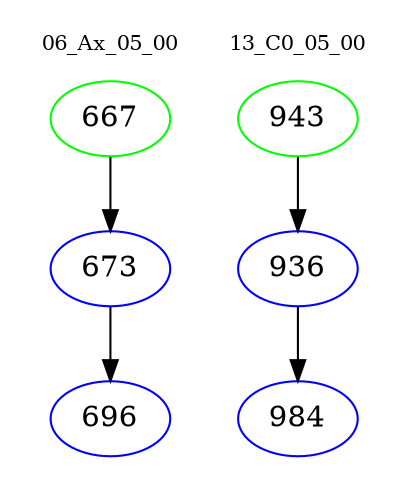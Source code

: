 digraph{
subgraph cluster_0 {
color = white
label = "06_Ax_05_00";
fontsize=10;
T0_667 [label="667", color="green"]
T0_667 -> T0_673 [color="black"]
T0_673 [label="673", color="blue"]
T0_673 -> T0_696 [color="black"]
T0_696 [label="696", color="blue"]
}
subgraph cluster_1 {
color = white
label = "13_C0_05_00";
fontsize=10;
T1_943 [label="943", color="green"]
T1_943 -> T1_936 [color="black"]
T1_936 [label="936", color="blue"]
T1_936 -> T1_984 [color="black"]
T1_984 [label="984", color="blue"]
}
}
